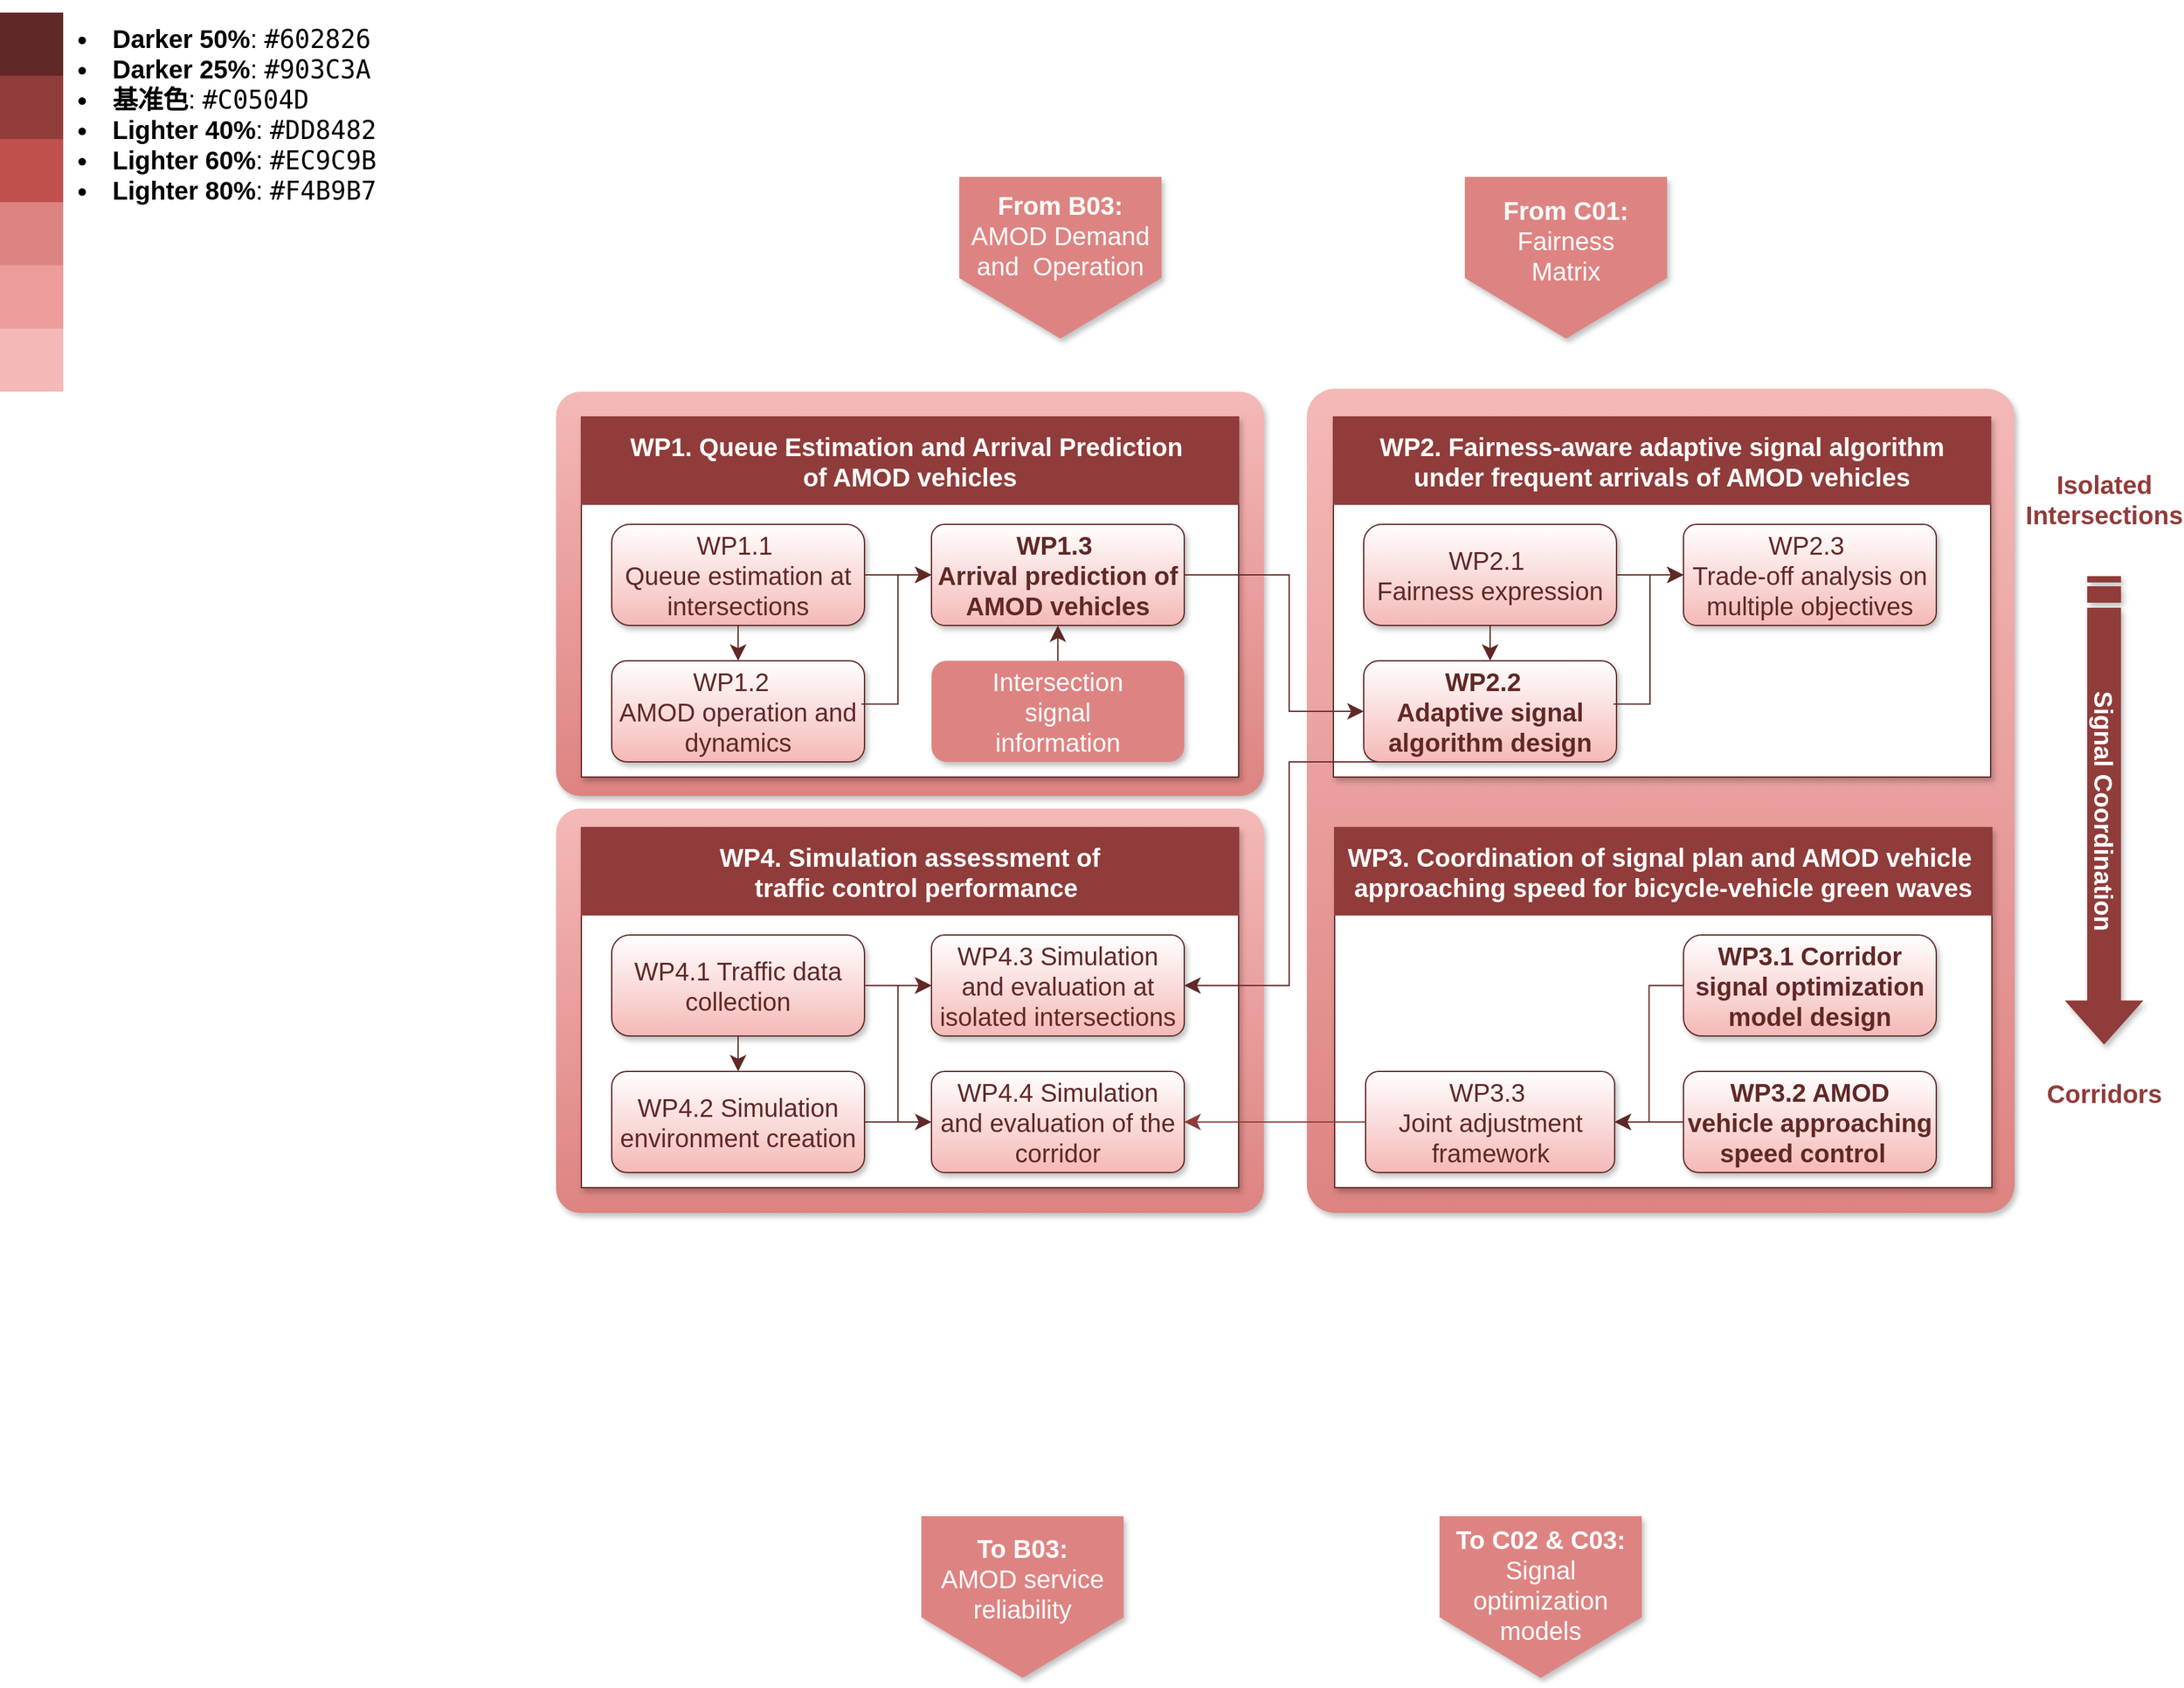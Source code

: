 <mxfile version="24.7.12">
  <diagram id="C5RBs43oDa-KdzZeNtuy" name="Page-1">
    <mxGraphModel dx="2231" dy="432" grid="1" gridSize="10" guides="1" tooltips="1" connect="1" arrows="1" fold="1" page="1" pageScale="1" pageWidth="1169" pageHeight="827" math="0" shadow="0">
      <root>
        <mxCell id="WIyWlLk6GJQsqaUBKTNV-0" />
        <object label="background" id="zRnvxChmmkFEFyJADCu1-0">
          <mxCell parent="WIyWlLk6GJQsqaUBKTNV-0" />
        </object>
        <mxCell id="zRnvxChmmkFEFyJADCu1-2" value="" style="rounded=1;whiteSpace=wrap;html=1;fillStyle=auto;fillColor=#F4B9B7;gradientColor=#DD8482;gradientDirection=south;dashed=1;strokeColor=none;shadow=1;arcSize=4;fontFamily=Arial;fontSource=https%3A%2F%2Ffonts.googleapis.com%2Fcss%3Ffamily%3DArial;" parent="zRnvxChmmkFEFyJADCu1-0" vertex="1">
          <mxGeometry x="1054" y="1157.62" width="560" height="652.38" as="geometry" />
        </mxCell>
        <mxCell id="zRnvxChmmkFEFyJADCu1-22" value="&lt;div&gt;&lt;br&gt;&lt;/div&gt;&lt;div&gt;&lt;div&gt;&lt;br&gt;&lt;/div&gt;&lt;div&gt;&lt;br&gt;&lt;/div&gt;&lt;div&gt;&lt;br&gt;&lt;/div&gt;&lt;div&gt;&lt;br&gt;&lt;/div&gt;&lt;div&gt;&lt;br&gt;&lt;/div&gt;&lt;div&gt;&lt;br&gt;&lt;/div&gt;&lt;div&gt;&lt;br&gt;&lt;/div&gt;&lt;div&gt;&lt;br&gt;&lt;/div&gt;&lt;div&gt;&lt;br&gt;&lt;/div&gt;&lt;br&gt;&lt;/div&gt;" style="rounded=0;whiteSpace=wrap;html=1;fillStyle=solid;fillColor=#FFFFFF;shadow=1;strokeColor=#602826;fontFamily=Arial;fontSource=https%3A%2F%2Ffonts.googleapis.com%2Fcss%3Ffamily%3DArial;" parent="zRnvxChmmkFEFyJADCu1-0" vertex="1">
          <mxGeometry x="1075" y="1180" width="520" height="285" as="geometry" />
        </mxCell>
        <mxCell id="zRnvxChmmkFEFyJADCu1-97" value="" style="rounded=1;whiteSpace=wrap;html=1;fillStyle=auto;fillColor=#F4B9B7;gradientColor=#DD8482;gradientDirection=south;dashed=1;strokeColor=none;shadow=1;arcSize=6;fontFamily=Arial;fontSource=https%3A%2F%2Ffonts.googleapis.com%2Fcss%3Ffamily%3DArial;" parent="zRnvxChmmkFEFyJADCu1-0" vertex="1">
          <mxGeometry x="460" y="1160" width="560" height="320" as="geometry" />
        </mxCell>
        <mxCell id="zRnvxChmmkFEFyJADCu1-23" value="&lt;div style=&quot;forced-color-adjust: none; font-style: normal; font-variant-ligatures: normal; font-variant-caps: normal; font-weight: 400; letter-spacing: normal; orphans: 2; text-align: center; text-indent: 0px; text-transform: none; widows: 2; word-spacing: 0px; -webkit-text-stroke-width: 0px; white-space: normal; text-decoration-thickness: initial; text-decoration-style: initial; text-decoration-color: initial; font-size: 20px;&quot;&gt;&lt;font style=&quot;font-size: 20px;&quot; color=&quot;#ffffff&quot;&gt;&lt;font style=&quot;font-size: 20px;&quot;&gt;&lt;b style=&quot;forced-color-adjust: none;&quot;&gt;WP2.&amp;nbsp;&lt;/b&gt;&lt;/font&gt;&lt;b style=&quot;&quot;&gt;Fairness-aware adaptive signal algorithm&lt;/b&gt;&lt;/font&gt;&lt;/div&gt;&lt;div style=&quot;font-size: 20px;&quot;&gt;&lt;b&gt;&lt;font style=&quot;font-size: 20px;&quot; color=&quot;#ffffff&quot;&gt;under frequent arrivals of AMOD vehicles&lt;/font&gt;&lt;/b&gt;&lt;/div&gt;" style="rounded=0;whiteSpace=wrap;html=1;align=center;verticalAlign=middle;fillColor=#903C3A;strokeColor=#903C3A;fontFamily=Arial;fontSource=https%3A%2F%2Ffonts.googleapis.com%2Fcss%3Ffamily%3DArial;aspect=fixed;" parent="zRnvxChmmkFEFyJADCu1-0" vertex="1">
          <mxGeometry x="1075" y="1180" width="520" height="69.15" as="geometry" />
        </mxCell>
        <mxCell id="zRnvxChmmkFEFyJADCu1-24" value="&lt;span style=&quot;font-weight: 400; font-size: 20px;&quot;&gt;&lt;font data-font-src=&quot;https://fonts.googleapis.com/css?family=Arial&quot; style=&quot;font-size: 20px;&quot;&gt;WP2.1&amp;nbsp;&lt;/font&gt;&lt;/span&gt;&lt;div style=&quot;font-size: 20px;&quot;&gt;&lt;span style=&quot;font-weight: 400; font-size: 20px;&quot;&gt;&lt;font data-font-src=&quot;https://fonts.googleapis.com/css?family=Arial&quot; style=&quot;font-size: 20px;&quot;&gt;Fairness expression&lt;/font&gt;&lt;/span&gt;&lt;/div&gt;" style="rounded=1;whiteSpace=wrap;html=1;arcSize=18;shadow=1;fontStyle=1;gradientColor=#F4B9B7;gradientDirection=south;strokeColor=#602826;fontColor=#602826;fontFamily=Arial;fontSource=https%3A%2F%2Ffonts.googleapis.com%2Fcss%3Ffamily%3DArial;fontSize=20;" parent="zRnvxChmmkFEFyJADCu1-0" vertex="1">
          <mxGeometry x="1099" y="1265" width="200" height="80" as="geometry" />
        </mxCell>
        <mxCell id="zRnvxChmmkFEFyJADCu1-25" value="WP2.2&amp;nbsp;&amp;nbsp;&lt;div style=&quot;font-size: 20px;&quot;&gt;Adaptive signal algorithm design&lt;/div&gt;" style="text;html=1;align=center;verticalAlign=middle;whiteSpace=wrap;rounded=1;strokeColor=#602826;fillColor=default;shadow=1;fontStyle=1;gradientColor=#F4B9B7;gradientDirection=south;fontColor=#602826;fontFamily=Arial;fontSource=https%3A%2F%2Ffonts.googleapis.com%2Fcss%3Ffamily%3DArial;fontSize=20;" parent="zRnvxChmmkFEFyJADCu1-0" vertex="1">
          <mxGeometry x="1099" y="1373" width="200" height="80" as="geometry" />
        </mxCell>
        <mxCell id="zRnvxChmmkFEFyJADCu1-26" value="&lt;span style=&quot;font-weight: 400; font-size: 20px;&quot;&gt;WP2.3&amp;nbsp;&lt;/span&gt;&lt;div style=&quot;font-size: 20px;&quot;&gt;&lt;span style=&quot;font-weight: 400; font-size: 20px;&quot;&gt;Trade-off analysis on multiple objectives&lt;/span&gt;&lt;/div&gt;" style="rounded=1;whiteSpace=wrap;html=1;arcSize=13;shadow=1;fontStyle=1;gradientColor=#F4B9B7;gradientDirection=south;fillColor=#FFFFFF;strokeColor=#602826;fontColor=#602826;fontFamily=Arial;fontSource=https%3A%2F%2Ffonts.googleapis.com%2Fcss%3Ffamily%3DArial;fontSize=20;" parent="zRnvxChmmkFEFyJADCu1-0" vertex="1">
          <mxGeometry x="1352" y="1265" width="200" height="80" as="geometry" />
        </mxCell>
        <mxCell id="zRnvxChmmkFEFyJADCu1-44" value="&lt;b style=&quot;font-size: 20px;&quot;&gt;Isolated Intersections&lt;/b&gt;" style="text;html=1;align=center;verticalAlign=middle;whiteSpace=wrap;rounded=0;fontColor=#903C3A;fontFamily=Arial;fontSource=https%3A%2F%2Ffonts.googleapis.com%2Fcss%3Ffamily%3DArial;fontSize=20;" parent="zRnvxChmmkFEFyJADCu1-0" vertex="1">
          <mxGeometry x="1654.77" y="1230" width="60" height="30" as="geometry" />
        </mxCell>
        <mxCell id="zRnvxChmmkFEFyJADCu1-45" value="&lt;b style=&quot;font-size: 20px;&quot;&gt;Corridors&lt;/b&gt;" style="text;html=1;align=center;verticalAlign=middle;whiteSpace=wrap;rounded=0;fontColor=#903C3A;fontFamily=Arial;fontSource=https%3A%2F%2Ffonts.googleapis.com%2Fcss%3Ffamily%3DArial;fontSize=20;" parent="zRnvxChmmkFEFyJADCu1-0" vertex="1">
          <mxGeometry x="1644.77" y="1700" width="80" height="30" as="geometry" />
        </mxCell>
        <mxCell id="zRnvxChmmkFEFyJADCu1-57" value="&lt;b style=&quot;font-size: 20px;&quot;&gt;&lt;font color=&quot;#ffffff&quot; style=&quot;font-size: 20px;&quot;&gt;Signal Coordination&lt;/font&gt;&lt;/b&gt;" style="html=1;shadow=1;dashed=0;align=center;verticalAlign=middle;shape=mxgraph.arrows2.stripedArrow;dy=0.57;dx=33.74;notch=25;rotation=90;strokeColor=#903C3A;fontFamily=Arial;fontSource=https%3A%2F%2Ffonts.googleapis.com%2Fcss%3Ffamily%3DArial;fontSize=20;fillColor=#903C3A;" parent="zRnvxChmmkFEFyJADCu1-0" vertex="1">
          <mxGeometry x="1499.995" y="1461.28" width="369.55" height="60" as="geometry" />
        </mxCell>
        <mxCell id="zRnvxChmmkFEFyJADCu1-76" value="" style="edgeStyle=orthogonalEdgeStyle;rounded=0;html=1;jettySize=auto;orthogonalLoop=1;fontSize=20;endArrow=classic;endFill=1;endSize=10;strokeWidth=1;shadow=0;labelBackgroundColor=none;entryX=0.5;entryY=0;entryDx=0;entryDy=0;strokeColor=#602826;fontFamily=Arial;fontSource=https%3A%2F%2Ffonts.googleapis.com%2Fcss%3Ffamily%3DArial;exitX=0.5;exitY=1;exitDx=0;exitDy=0;" parent="zRnvxChmmkFEFyJADCu1-0" source="zRnvxChmmkFEFyJADCu1-24" target="zRnvxChmmkFEFyJADCu1-25" edge="1">
          <mxGeometry y="10" relative="1" as="geometry">
            <mxPoint as="offset" />
            <mxPoint x="1388" y="1390" as="sourcePoint" />
            <mxPoint x="1388.04" y="1366" as="targetPoint" />
            <Array as="points" />
          </mxGeometry>
        </mxCell>
        <mxCell id="SRxlYoo3FdKlpQXrsNi6-1" value="" style="group" parent="zRnvxChmmkFEFyJADCu1-0" vertex="1" connectable="0">
          <mxGeometry x="749" y="2050" width="160" height="128" as="geometry" />
        </mxCell>
        <mxCell id="zRnvxChmmkFEFyJADCu1-40" value="" style="shape=offPageConnector;whiteSpace=wrap;html=1;rounded=0;fillColor=#DD8482;strokeColor=none;shadow=1;fontFamily=Arial;fontSource=https%3A%2F%2Ffonts.googleapis.com%2Fcss%3Ffamily%3DArial;aspect=fixed;" parent="SRxlYoo3FdKlpQXrsNi6-1" vertex="1">
          <mxGeometry width="160" height="128" as="geometry" />
        </mxCell>
        <mxCell id="zRnvxChmmkFEFyJADCu1-41" value="To B03:&lt;div style=&quot;font-size: 20px;&quot;&gt;&lt;span style=&quot;font-weight: normal; font-size: 20px;&quot;&gt;AMOD service reliability&lt;/span&gt;&lt;/div&gt;" style="text;html=1;align=center;verticalAlign=middle;whiteSpace=wrap;rounded=0;fontStyle=1;fontColor=#FFFFFF;fontFamily=Arial;fontSource=https%3A%2F%2Ffonts.googleapis.com%2Fcss%3Ffamily%3DArial;fontSize=20;" parent="SRxlYoo3FdKlpQXrsNi6-1" vertex="1">
          <mxGeometry x="5" y="31.5" width="150" height="35.44" as="geometry" />
        </mxCell>
        <mxCell id="SRxlYoo3FdKlpQXrsNi6-2" value="" style="group" parent="zRnvxChmmkFEFyJADCu1-0" vertex="1" connectable="0">
          <mxGeometry x="1159" y="2050" width="160" height="128" as="geometry" />
        </mxCell>
        <mxCell id="zRnvxChmmkFEFyJADCu1-42" value="" style="shape=offPageConnector;whiteSpace=wrap;html=1;rounded=0;fillColor=#DD8482;strokeColor=none;shadow=1;fontFamily=Arial;fontSource=https%3A%2F%2Ffonts.googleapis.com%2Fcss%3Ffamily%3DArial;aspect=fixed;" parent="SRxlYoo3FdKlpQXrsNi6-2" vertex="1">
          <mxGeometry width="160" height="128" as="geometry" />
        </mxCell>
        <mxCell id="zRnvxChmmkFEFyJADCu1-43" value="To C02 &amp;amp; C03:&lt;div style=&quot;font-size: 20px;&quot;&gt;&lt;span style=&quot;font-weight: normal; font-size: 20px;&quot;&gt;Signal optimization models&lt;/span&gt;&lt;/div&gt;" style="text;html=1;align=center;verticalAlign=middle;whiteSpace=wrap;rounded=0;fontStyle=1;fontColor=#FFFFFF;fontFamily=Arial;fontSource=https%3A%2F%2Ffonts.googleapis.com%2Fcss%3Ffamily%3DArial;fontSize=20;" parent="SRxlYoo3FdKlpQXrsNi6-2" vertex="1">
          <mxGeometry x="5" y="36.5" width="150" height="35" as="geometry" />
        </mxCell>
        <mxCell id="SRxlYoo3FdKlpQXrsNi6-3" value="" style="group" parent="zRnvxChmmkFEFyJADCu1-0" vertex="1" connectable="0">
          <mxGeometry x="779" y="990" width="160" height="128" as="geometry" />
        </mxCell>
        <mxCell id="zRnvxChmmkFEFyJADCu1-3" value="" style="shape=offPageConnector;whiteSpace=wrap;html=1;rounded=0;fillColor=#DD8482;strokeColor=none;shadow=1;fontFamily=Arial;fontSource=https%3A%2F%2Ffonts.googleapis.com%2Fcss%3Ffamily%3DArial;aspect=fixed;" parent="SRxlYoo3FdKlpQXrsNi6-3" vertex="1">
          <mxGeometry width="160" height="128" as="geometry" />
        </mxCell>
        <mxCell id="zRnvxChmmkFEFyJADCu1-4" value="From B03:&lt;div style=&quot;font-size: 20px;&quot;&gt;&lt;span style=&quot;font-weight: normal; font-size: 20px;&quot;&gt;AMOD Demand and&amp;nbsp; Operation&lt;/span&gt;&lt;/div&gt;" style="text;html=1;align=center;verticalAlign=middle;whiteSpace=wrap;rounded=0;fontStyle=1;fontColor=#FFFFFF;fontFamily=Arial;fontSource=https%3A%2F%2Ffonts.googleapis.com%2Fcss%3Ffamily%3DArial;fontSize=20;" parent="SRxlYoo3FdKlpQXrsNi6-3" vertex="1">
          <mxGeometry x="5" y="29" width="150" height="33.5" as="geometry" />
        </mxCell>
        <mxCell id="SRxlYoo3FdKlpQXrsNi6-4" value="" style="group" parent="zRnvxChmmkFEFyJADCu1-0" vertex="1" connectable="0">
          <mxGeometry x="1179" y="990" width="160" height="128" as="geometry" />
        </mxCell>
        <mxCell id="zRnvxChmmkFEFyJADCu1-5" value="" style="shape=offPageConnector;whiteSpace=wrap;html=1;rounded=0;fillColor=#DD8482;strokeColor=none;shadow=1;fontFamily=Arial;fontSource=https%3A%2F%2Ffonts.googleapis.com%2Fcss%3Ffamily%3DArial;aspect=fixed;" parent="SRxlYoo3FdKlpQXrsNi6-4" vertex="1">
          <mxGeometry width="160" height="128" as="geometry" />
        </mxCell>
        <mxCell id="zRnvxChmmkFEFyJADCu1-6" value="&lt;font data-font-src=&quot;https://fonts.googleapis.com/css?family=Arial&quot; style=&quot;font-size: 20px;&quot;&gt;From C01:&lt;/font&gt;&lt;div style=&quot;font-size: 20px;&quot;&gt;&lt;span style=&quot;font-weight: normal; font-size: 20px;&quot;&gt;&lt;font data-font-src=&quot;https://fonts.googleapis.com/css?family=Arial&quot; style=&quot;font-size: 20px;&quot;&gt;Fairness&lt;/font&gt;&lt;/span&gt;&lt;/div&gt;&lt;div style=&quot;font-size: 20px;&quot;&gt;&lt;span style=&quot;font-weight: normal; font-size: 20px;&quot;&gt;&lt;font style=&quot;font-size: 20px;&quot;&gt;Matrix&lt;/font&gt;&lt;/span&gt;&lt;/div&gt;" style="text;html=1;align=center;verticalAlign=middle;whiteSpace=wrap;rounded=0;fontStyle=1;fontColor=#FFFFFF;fontFamily=Arial;fontSource=https%3A%2F%2Ffonts.googleapis.com%2Fcss%3Ffamily%3DArial;fontSize=20;" parent="SRxlYoo3FdKlpQXrsNi6-4" vertex="1">
          <mxGeometry x="5" y="32.5" width="150" height="35" as="geometry" />
        </mxCell>
        <mxCell id="SRxlYoo3FdKlpQXrsNi6-8" value="" style="edgeStyle=orthogonalEdgeStyle;rounded=0;orthogonalLoop=1;jettySize=auto;html=1;strokeColor=#602826;endSize=10;entryX=0;entryY=0.5;entryDx=0;entryDy=0;" parent="zRnvxChmmkFEFyJADCu1-0" source="zRnvxChmmkFEFyJADCu1-24" target="zRnvxChmmkFEFyJADCu1-26" edge="1">
          <mxGeometry relative="1" as="geometry">
            <mxPoint x="1363" y="1304" as="targetPoint" />
          </mxGeometry>
        </mxCell>
        <mxCell id="sRhsCP6IzzSx_rNH7XnL-1" value="" style="edgeStyle=orthogonalEdgeStyle;rounded=0;html=1;jettySize=auto;orthogonalLoop=1;fontSize=20;endArrow=classic;endFill=1;endSize=10;strokeWidth=1;shadow=0;labelBackgroundColor=none;entryX=0;entryY=0.5;entryDx=0;entryDy=0;strokeColor=#602826;fontFamily=Arial;fontSource=https%3A%2F%2Ffonts.googleapis.com%2Fcss%3Ffamily%3DArial;exitX=0.988;exitY=0.428;exitDx=0;exitDy=0;exitPerimeter=0;" parent="zRnvxChmmkFEFyJADCu1-0" source="zRnvxChmmkFEFyJADCu1-25" target="zRnvxChmmkFEFyJADCu1-26" edge="1">
          <mxGeometry y="10" relative="1" as="geometry">
            <mxPoint as="offset" />
            <mxPoint x="1217" y="1348" as="sourcePoint" />
            <mxPoint x="1363" y="1299" as="targetPoint" />
            <Array as="points" />
          </mxGeometry>
        </mxCell>
        <mxCell id="sRhsCP6IzzSx_rNH7XnL-3" value="" style="edgeStyle=orthogonalEdgeStyle;rounded=0;html=1;jettySize=auto;orthogonalLoop=1;fontSize=20;endArrow=classic;endFill=1;endSize=10;strokeWidth=1;shadow=0;labelBackgroundColor=none;entryX=0.5;entryY=0;entryDx=0;entryDy=0;strokeColor=#903C3A;fontFamily=Arial;fontSource=https%3A%2F%2Ffonts.googleapis.com%2Fcss%3Ffamily%3DArial;exitX=0.5;exitY=1;exitDx=0;exitDy=0;" parent="zRnvxChmmkFEFyJADCu1-0" edge="1">
          <mxGeometry y="10" relative="1" as="geometry">
            <mxPoint as="offset" />
            <mxPoint x="1462" y="1673" as="sourcePoint" />
            <mxPoint x="1462" y="1710" as="targetPoint" />
            <Array as="points" />
          </mxGeometry>
        </mxCell>
        <mxCell id="sRhsCP6IzzSx_rNH7XnL-4" value="&lt;div&gt;&lt;br&gt;&lt;/div&gt;&lt;div&gt;&lt;div&gt;&lt;br&gt;&lt;/div&gt;&lt;div&gt;&lt;br&gt;&lt;/div&gt;&lt;div&gt;&lt;br&gt;&lt;/div&gt;&lt;div&gt;&lt;br&gt;&lt;/div&gt;&lt;div&gt;&lt;br&gt;&lt;/div&gt;&lt;div&gt;&lt;br&gt;&lt;/div&gt;&lt;div&gt;&lt;br&gt;&lt;/div&gt;&lt;div&gt;&lt;br&gt;&lt;/div&gt;&lt;div&gt;&lt;br&gt;&lt;/div&gt;&lt;br&gt;&lt;/div&gt;" style="rounded=0;whiteSpace=wrap;html=1;fillStyle=solid;fillColor=#FFFFFF;shadow=1;strokeColor=#602826;fontFamily=Arial;fontSource=https%3A%2F%2Ffonts.googleapis.com%2Fcss%3Ffamily%3DArial;" parent="zRnvxChmmkFEFyJADCu1-0" vertex="1">
          <mxGeometry x="1076" y="1505" width="520" height="285" as="geometry" />
        </mxCell>
        <mxCell id="sRhsCP6IzzSx_rNH7XnL-5" value="&lt;div style=&quot;forced-color-adjust: none; font-style: normal; font-variant-ligatures: normal; font-variant-caps: normal; font-weight: 400; letter-spacing: normal; orphans: 2; text-align: center; text-indent: 0px; text-transform: none; widows: 2; word-spacing: 0px; -webkit-text-stroke-width: 0px; white-space: normal; text-decoration-thickness: initial; text-decoration-style: initial; text-decoration-color: initial; font-size: 20px;&quot;&gt;&lt;div style=&quot;font-weight: 700;&quot;&gt;&lt;font style=&quot;font-size: 20px;&quot; color=&quot;#ffffff&quot;&gt;WP3.&amp;nbsp;&lt;span style=&quot;text-align: start; white-space: pre;&quot;&gt;Coordination of signal plan and AMOD vehicle &lt;/span&gt;&lt;/font&gt;&lt;/div&gt;&lt;div style=&quot;font-weight: 700;&quot;&gt;&lt;font style=&quot;font-size: 20px;&quot; color=&quot;#ffffff&quot;&gt;&lt;span style=&quot;text-align: start; white-space: pre;&quot;&gt;approaching speed for bicycle-vehicle &lt;/span&gt;&lt;/font&gt;&lt;span style=&quot;color: rgb(255, 255, 255); text-align: start; white-space: pre;&quot;&gt;green wave&lt;/span&gt;&lt;span style=&quot;color: rgb(255, 255, 255); text-align: start; white-space: pre;&quot;&gt;s&lt;/span&gt;&lt;/div&gt;&lt;/div&gt;" style="rounded=0;whiteSpace=wrap;html=1;align=center;verticalAlign=middle;fillColor=#903C3A;strokeColor=#903C3A;fontFamily=Arial;fontSource=https%3A%2F%2Ffonts.googleapis.com%2Fcss%3Ffamily%3DArial;aspect=fixed;" parent="zRnvxChmmkFEFyJADCu1-0" vertex="1">
          <mxGeometry x="1076" y="1505" width="520" height="69.15" as="geometry" />
        </mxCell>
        <mxCell id="sRhsCP6IzzSx_rNH7XnL-6" value="&lt;b style=&quot;&quot;&gt;WP3.1&amp;nbsp;&lt;span style=&quot;background-color: initial;&quot;&gt;Corridor signal optimization model design&lt;/span&gt;&lt;/b&gt;" style="rounded=1;whiteSpace=wrap;html=1;arcSize=18;shadow=1;fontStyle=1;gradientColor=#F4B9B7;gradientDirection=south;strokeColor=#602826;fontColor=#602826;fontFamily=Arial;fontSource=https%3A%2F%2Ffonts.googleapis.com%2Fcss%3Ffamily%3DArial;fontSize=20;" parent="zRnvxChmmkFEFyJADCu1-0" vertex="1">
          <mxGeometry x="1352" y="1590" width="200" height="80" as="geometry" />
        </mxCell>
        <mxCell id="sRhsCP6IzzSx_rNH7XnL-7" value="&lt;b style=&quot;&quot;&gt;&lt;font style=&quot;font-size: 20px;&quot;&gt;WP3.2 AMOD vehicle approaching speed control&amp;nbsp;&amp;nbsp;&lt;/font&gt;&lt;/b&gt;" style="text;html=1;align=center;verticalAlign=middle;whiteSpace=wrap;rounded=1;strokeColor=#602826;fillColor=default;shadow=1;fontStyle=1;gradientColor=#F4B9B7;gradientDirection=south;fontColor=#602826;fontFamily=Arial;fontSource=https%3A%2F%2Ffonts.googleapis.com%2Fcss%3Ffamily%3DArial;fontSize=20;" parent="zRnvxChmmkFEFyJADCu1-0" vertex="1">
          <mxGeometry x="1352" y="1698" width="200" height="80" as="geometry" />
        </mxCell>
        <mxCell id="sRhsCP6IzzSx_rNH7XnL-8" value="&lt;span style=&quot;font-weight: 400;&quot;&gt;&lt;font style=&quot;font-size: 20px;&quot;&gt;WP3.3&amp;nbsp;&lt;/font&gt;&lt;/span&gt;&lt;div style=&quot;&quot;&gt;&lt;span style=&quot;font-weight: 400;&quot;&gt;Joint adjustment framework&lt;/span&gt;&lt;/div&gt;" style="rounded=1;whiteSpace=wrap;html=1;arcSize=13;shadow=1;fontStyle=1;gradientColor=#F4B9B7;gradientDirection=south;fillColor=#FFFFFF;strokeColor=#602826;fontColor=#602826;fontFamily=Arial;fontSource=https%3A%2F%2Ffonts.googleapis.com%2Fcss%3Ffamily%3DArial;fontSize=20;" parent="zRnvxChmmkFEFyJADCu1-0" vertex="1">
          <mxGeometry x="1100.5" y="1698" width="197" height="80" as="geometry" />
        </mxCell>
        <mxCell id="sRhsCP6IzzSx_rNH7XnL-10" value="" style="edgeStyle=orthogonalEdgeStyle;rounded=0;orthogonalLoop=1;jettySize=auto;html=1;strokeColor=#602826;endSize=10;entryX=1;entryY=0.5;entryDx=0;entryDy=0;" parent="zRnvxChmmkFEFyJADCu1-0" source="sRhsCP6IzzSx_rNH7XnL-6" target="sRhsCP6IzzSx_rNH7XnL-8" edge="1">
          <mxGeometry relative="1" as="geometry">
            <mxPoint x="1363" y="1889" as="targetPoint" />
          </mxGeometry>
        </mxCell>
        <mxCell id="sRhsCP6IzzSx_rNH7XnL-11" value="" style="edgeStyle=orthogonalEdgeStyle;rounded=0;html=1;jettySize=auto;orthogonalLoop=1;fontSize=20;endArrow=classic;endFill=1;endSize=10;strokeWidth=1;shadow=0;labelBackgroundColor=none;entryX=1;entryY=0.5;entryDx=0;entryDy=0;strokeColor=#602826;fontFamily=Arial;fontSource=https%3A%2F%2Ffonts.googleapis.com%2Fcss%3Ffamily%3DArial;exitX=0;exitY=0.5;exitDx=0;exitDy=0;" parent="zRnvxChmmkFEFyJADCu1-0" source="sRhsCP6IzzSx_rNH7XnL-7" target="sRhsCP6IzzSx_rNH7XnL-8" edge="1">
          <mxGeometry y="10" relative="1" as="geometry">
            <mxPoint as="offset" />
            <mxPoint x="1217" y="1933" as="sourcePoint" />
            <mxPoint x="1363" y="1884" as="targetPoint" />
            <Array as="points" />
          </mxGeometry>
        </mxCell>
        <mxCell id="wY2xXW73RIS2hQM-EA6c-21" value="" style="edgeStyle=orthogonalEdgeStyle;rounded=0;html=1;jettySize=auto;orthogonalLoop=1;fontSize=20;endArrow=classic;endFill=1;endSize=10;strokeWidth=1;shadow=0;labelBackgroundColor=none;entryX=0;entryY=0.5;entryDx=0;entryDy=0;strokeColor=#903C3A;fontFamily=Arial;fontSource=https%3A%2F%2Ffonts.googleapis.com%2Fcss%3Ffamily%3DArial;exitX=1;exitY=0.5;exitDx=0;exitDy=0;" edge="1" parent="zRnvxChmmkFEFyJADCu1-0" source="wY2xXW73RIS2hQM-EA6c-25">
          <mxGeometry y="10" relative="1" as="geometry">
            <mxPoint as="offset" />
            <mxPoint x="622" y="1353" as="sourcePoint" />
            <mxPoint x="768" y="1304" as="targetPoint" />
            <Array as="points" />
          </mxGeometry>
        </mxCell>
        <mxCell id="wY2xXW73RIS2hQM-EA6c-22" value="" style="edgeStyle=orthogonalEdgeStyle;rounded=0;html=1;jettySize=auto;orthogonalLoop=1;fontSize=20;endArrow=classic;endFill=1;endSize=10;strokeWidth=1;shadow=0;labelBackgroundColor=none;entryX=0.5;entryY=0;entryDx=0;entryDy=0;strokeColor=#903C3A;fontFamily=Arial;fontSource=https%3A%2F%2Ffonts.googleapis.com%2Fcss%3Ffamily%3DArial;exitX=0.5;exitY=1;exitDx=0;exitDy=0;" edge="1" parent="zRnvxChmmkFEFyJADCu1-0">
          <mxGeometry y="10" relative="1" as="geometry">
            <mxPoint as="offset" />
            <mxPoint x="614" y="1348" as="sourcePoint" />
            <mxPoint x="614" y="1385" as="targetPoint" />
            <Array as="points" />
          </mxGeometry>
        </mxCell>
        <mxCell id="wY2xXW73RIS2hQM-EA6c-23" value="&lt;div&gt;&lt;br&gt;&lt;/div&gt;&lt;div&gt;&lt;div&gt;&lt;br&gt;&lt;/div&gt;&lt;div&gt;&lt;br&gt;&lt;/div&gt;&lt;div&gt;&lt;br&gt;&lt;/div&gt;&lt;div&gt;&lt;br&gt;&lt;/div&gt;&lt;div&gt;&lt;br&gt;&lt;/div&gt;&lt;div&gt;&lt;br&gt;&lt;/div&gt;&lt;div&gt;&lt;br&gt;&lt;/div&gt;&lt;div&gt;&lt;br&gt;&lt;/div&gt;&lt;div&gt;&lt;br&gt;&lt;/div&gt;&lt;br&gt;&lt;/div&gt;" style="rounded=0;whiteSpace=wrap;html=1;fillStyle=solid;fillColor=#FFFFFF;shadow=1;strokeColor=#602826;fontFamily=Arial;fontSource=https%3A%2F%2Ffonts.googleapis.com%2Fcss%3Ffamily%3DArial;" vertex="1" parent="zRnvxChmmkFEFyJADCu1-0">
          <mxGeometry x="480" y="1180" width="520" height="285" as="geometry" />
        </mxCell>
        <mxCell id="wY2xXW73RIS2hQM-EA6c-24" value="&lt;div style=&quot;forced-color-adjust: none; font-style: normal; font-variant-ligatures: normal; font-variant-caps: normal; font-weight: 400; letter-spacing: normal; orphans: 2; text-align: center; text-indent: 0px; text-transform: none; widows: 2; word-spacing: 0px; -webkit-text-stroke-width: 0px; white-space: normal; text-decoration-thickness: initial; text-decoration-style: initial; text-decoration-color: initial; font-size: 20px;&quot;&gt;&lt;font style=&quot;font-size: 20px;&quot; color=&quot;#ffffff&quot;&gt;&lt;font style=&quot;font-size: 20px;&quot;&gt;&lt;b style=&quot;forced-color-adjust: none;&quot;&gt;WP1.&amp;nbsp;&lt;/b&gt;&lt;/font&gt;&lt;/font&gt;&lt;b style=&quot;background-color: initial; color: rgb(255, 255, 255);&quot;&gt;&lt;font style=&quot;font-size: 20px;&quot;&gt;Queue Estimation and Arrival Prediction&amp;nbsp;&lt;/font&gt;&lt;/b&gt;&lt;/div&gt;&lt;div style=&quot;font-size: 20px;&quot;&gt;&lt;b&gt;&lt;font style=&quot;font-size: 20px;&quot; color=&quot;#ffffff&quot;&gt;of AMOD vehicles&lt;/font&gt;&lt;/b&gt;&lt;/div&gt;" style="rounded=0;whiteSpace=wrap;html=1;align=center;verticalAlign=middle;fillColor=#903C3A;strokeColor=#903C3A;fontFamily=Arial;fontSource=https%3A%2F%2Ffonts.googleapis.com%2Fcss%3Ffamily%3DArial;aspect=fixed;" vertex="1" parent="zRnvxChmmkFEFyJADCu1-0">
          <mxGeometry x="480" y="1180" width="520" height="69.15" as="geometry" />
        </mxCell>
        <mxCell id="wY2xXW73RIS2hQM-EA6c-25" value="&lt;span style=&quot;font-weight: 400;&quot;&gt;&lt;font data-font-src=&quot;https://fonts.googleapis.com/css?family=Arial&quot; style=&quot;font-size: 20px;&quot;&gt;WP1.1&amp;nbsp;&lt;/font&gt;&lt;/span&gt;&lt;div style=&quot;&quot;&gt;&lt;span style=&quot;font-weight: 400;&quot;&gt;&lt;font style=&quot;font-size: 20px;&quot;&gt;Queue estimation at intersections&lt;/font&gt;&lt;/span&gt;&lt;br&gt;&lt;/div&gt;" style="rounded=1;whiteSpace=wrap;html=1;arcSize=18;shadow=1;fontStyle=1;gradientColor=#F4B9B7;gradientDirection=south;strokeColor=#602826;fontColor=#602826;fontFamily=Arial;fontSource=https%3A%2F%2Ffonts.googleapis.com%2Fcss%3Ffamily%3DArial;fontSize=20;" vertex="1" parent="zRnvxChmmkFEFyJADCu1-0">
          <mxGeometry x="504" y="1265" width="200" height="80" as="geometry" />
        </mxCell>
        <mxCell id="wY2xXW73RIS2hQM-EA6c-26" value="&lt;span style=&quot;font-weight: 400;&quot;&gt;&lt;font style=&quot;font-size: 20px;&quot;&gt;WP1.2&amp;nbsp;&amp;nbsp;&lt;/font&gt;&lt;/span&gt;&lt;div style=&quot;&quot;&gt;&lt;span style=&quot;font-weight: 400;&quot;&gt;&lt;font style=&quot;font-size: 20px;&quot;&gt;AMOD operation and dynamics&lt;/font&gt;&lt;/span&gt;&lt;/div&gt;" style="text;html=1;align=center;verticalAlign=middle;whiteSpace=wrap;rounded=1;strokeColor=#602826;fillColor=default;shadow=1;fontStyle=1;gradientColor=#F4B9B7;gradientDirection=south;fontColor=#602826;fontFamily=Arial;fontSource=https%3A%2F%2Ffonts.googleapis.com%2Fcss%3Ffamily%3DArial;fontSize=20;" vertex="1" parent="zRnvxChmmkFEFyJADCu1-0">
          <mxGeometry x="504" y="1373" width="200" height="80" as="geometry" />
        </mxCell>
        <mxCell id="wY2xXW73RIS2hQM-EA6c-27" value="&lt;b style=&quot;&quot;&gt;&lt;font style=&quot;font-size: 20px;&quot;&gt;WP1.3&amp;nbsp;&lt;/font&gt;&lt;/b&gt;&lt;div style=&quot;font-weight: 400;&quot;&gt;&lt;b style=&quot;&quot;&gt;&lt;font style=&quot;font-size: 20px;&quot;&gt;Arrival prediction of AMOD vehicles&lt;/font&gt;&lt;/b&gt;&lt;/div&gt;" style="rounded=1;whiteSpace=wrap;html=1;arcSize=13;shadow=1;fontStyle=1;gradientColor=#F4B9B7;gradientDirection=south;fillColor=#FFFFFF;strokeColor=#602826;fontColor=#602826;fontFamily=Arial;fontSource=https%3A%2F%2Ffonts.googleapis.com%2Fcss%3Ffamily%3DArial;fontSize=20;" vertex="1" parent="zRnvxChmmkFEFyJADCu1-0">
          <mxGeometry x="757" y="1265" width="200" height="80" as="geometry" />
        </mxCell>
        <mxCell id="wY2xXW73RIS2hQM-EA6c-28" value="" style="edgeStyle=orthogonalEdgeStyle;rounded=0;html=1;jettySize=auto;orthogonalLoop=1;fontSize=20;endArrow=classic;endFill=1;endSize=10;strokeWidth=1;shadow=0;labelBackgroundColor=none;entryX=0.5;entryY=0;entryDx=0;entryDy=0;strokeColor=#602826;fontFamily=Arial;fontSource=https%3A%2F%2Ffonts.googleapis.com%2Fcss%3Ffamily%3DArial;exitX=0.5;exitY=1;exitDx=0;exitDy=0;" edge="1" parent="zRnvxChmmkFEFyJADCu1-0" source="wY2xXW73RIS2hQM-EA6c-25" target="wY2xXW73RIS2hQM-EA6c-26">
          <mxGeometry y="10" relative="1" as="geometry">
            <mxPoint as="offset" />
            <mxPoint x="793" y="1390" as="sourcePoint" />
            <mxPoint x="793.04" y="1366" as="targetPoint" />
            <Array as="points" />
          </mxGeometry>
        </mxCell>
        <mxCell id="wY2xXW73RIS2hQM-EA6c-29" value="" style="edgeStyle=orthogonalEdgeStyle;rounded=0;orthogonalLoop=1;jettySize=auto;html=1;strokeColor=#602826;endSize=10;entryX=0;entryY=0.5;entryDx=0;entryDy=0;" edge="1" parent="zRnvxChmmkFEFyJADCu1-0" source="wY2xXW73RIS2hQM-EA6c-25" target="wY2xXW73RIS2hQM-EA6c-27">
          <mxGeometry relative="1" as="geometry">
            <mxPoint x="768" y="1304" as="targetPoint" />
          </mxGeometry>
        </mxCell>
        <mxCell id="wY2xXW73RIS2hQM-EA6c-30" value="" style="edgeStyle=orthogonalEdgeStyle;rounded=0;html=1;jettySize=auto;orthogonalLoop=1;fontSize=20;endArrow=classic;endFill=1;endSize=10;strokeWidth=1;shadow=0;labelBackgroundColor=none;entryX=0;entryY=0.5;entryDx=0;entryDy=0;strokeColor=#602826;fontFamily=Arial;fontSource=https%3A%2F%2Ffonts.googleapis.com%2Fcss%3Ffamily%3DArial;exitX=0.988;exitY=0.428;exitDx=0;exitDy=0;exitPerimeter=0;" edge="1" parent="zRnvxChmmkFEFyJADCu1-0" source="wY2xXW73RIS2hQM-EA6c-26" target="wY2xXW73RIS2hQM-EA6c-27">
          <mxGeometry y="10" relative="1" as="geometry">
            <mxPoint as="offset" />
            <mxPoint x="622" y="1348" as="sourcePoint" />
            <mxPoint x="768" y="1299" as="targetPoint" />
            <Array as="points" />
          </mxGeometry>
        </mxCell>
        <mxCell id="wY2xXW73RIS2hQM-EA6c-31" value="" style="rounded=1;whiteSpace=wrap;html=1;fillStyle=auto;fillColor=#F4B9B7;gradientColor=#DD8482;gradientDirection=south;dashed=1;strokeColor=none;shadow=1;arcSize=6;fontFamily=Arial;fontSource=https%3A%2F%2Ffonts.googleapis.com%2Fcss%3Ffamily%3DArial;" vertex="1" parent="zRnvxChmmkFEFyJADCu1-0">
          <mxGeometry x="460" y="1490" width="560" height="320" as="geometry" />
        </mxCell>
        <mxCell id="wY2xXW73RIS2hQM-EA6c-32" value="" style="edgeStyle=orthogonalEdgeStyle;rounded=0;html=1;jettySize=auto;orthogonalLoop=1;fontSize=20;endArrow=classic;endFill=1;endSize=10;strokeWidth=1;shadow=0;labelBackgroundColor=none;entryX=0;entryY=0.5;entryDx=0;entryDy=0;strokeColor=#903C3A;fontFamily=Arial;fontSource=https%3A%2F%2Ffonts.googleapis.com%2Fcss%3Ffamily%3DArial;exitX=1;exitY=0.5;exitDx=0;exitDy=0;" edge="1" parent="zRnvxChmmkFEFyJADCu1-0" source="wY2xXW73RIS2hQM-EA6c-36">
          <mxGeometry y="10" relative="1" as="geometry">
            <mxPoint as="offset" />
            <mxPoint x="622" y="1678" as="sourcePoint" />
            <mxPoint x="768" y="1629" as="targetPoint" />
            <Array as="points" />
          </mxGeometry>
        </mxCell>
        <mxCell id="wY2xXW73RIS2hQM-EA6c-33" value="" style="edgeStyle=orthogonalEdgeStyle;rounded=0;html=1;jettySize=auto;orthogonalLoop=1;fontSize=20;endArrow=classic;endFill=1;endSize=10;strokeWidth=1;shadow=0;labelBackgroundColor=none;entryX=0.5;entryY=0;entryDx=0;entryDy=0;strokeColor=#903C3A;fontFamily=Arial;fontSource=https%3A%2F%2Ffonts.googleapis.com%2Fcss%3Ffamily%3DArial;exitX=0.5;exitY=1;exitDx=0;exitDy=0;" edge="1" parent="zRnvxChmmkFEFyJADCu1-0">
          <mxGeometry y="10" relative="1" as="geometry">
            <mxPoint as="offset" />
            <mxPoint x="614" y="1673" as="sourcePoint" />
            <mxPoint x="614" y="1710" as="targetPoint" />
            <Array as="points" />
          </mxGeometry>
        </mxCell>
        <mxCell id="wY2xXW73RIS2hQM-EA6c-34" value="&lt;div&gt;&lt;br&gt;&lt;/div&gt;&lt;div&gt;&lt;div&gt;&lt;br&gt;&lt;/div&gt;&lt;div&gt;&lt;br&gt;&lt;/div&gt;&lt;div&gt;&lt;br&gt;&lt;/div&gt;&lt;div&gt;&lt;br&gt;&lt;/div&gt;&lt;div&gt;&lt;br&gt;&lt;/div&gt;&lt;div&gt;&lt;br&gt;&lt;/div&gt;&lt;div&gt;&lt;br&gt;&lt;/div&gt;&lt;div&gt;&lt;br&gt;&lt;/div&gt;&lt;div&gt;&lt;br&gt;&lt;/div&gt;&lt;br&gt;&lt;/div&gt;" style="rounded=0;whiteSpace=wrap;html=1;fillStyle=solid;fillColor=#FFFFFF;shadow=1;strokeColor=#602826;fontFamily=Arial;fontSource=https%3A%2F%2Ffonts.googleapis.com%2Fcss%3Ffamily%3DArial;" vertex="1" parent="zRnvxChmmkFEFyJADCu1-0">
          <mxGeometry x="480" y="1505" width="520" height="285" as="geometry" />
        </mxCell>
        <mxCell id="wY2xXW73RIS2hQM-EA6c-35" value="&lt;div style=&quot;forced-color-adjust: none; font-style: normal; font-variant-ligatures: normal; font-variant-caps: normal; font-weight: 400; letter-spacing: normal; orphans: 2; text-align: center; text-indent: 0px; text-transform: none; widows: 2; word-spacing: 0px; -webkit-text-stroke-width: 0px; white-space: normal; text-decoration-thickness: initial; text-decoration-style: initial; text-decoration-color: initial; font-size: 20px;&quot;&gt;&lt;div style=&quot;text-align: start;&quot;&gt;&lt;font style=&quot;font-size: 20px;&quot; color=&quot;#ffffff&quot;&gt;&lt;b&gt;WP4.&amp;nbsp;&lt;span style=&quot;white-space: pre;&quot;&gt;Simulation assessment of&lt;/span&gt;&lt;/b&gt;&lt;/font&gt;&lt;/div&gt;&lt;div style=&quot;text-align: start;&quot;&gt;&lt;font style=&quot;font-size: 20px;&quot; color=&quot;#ffffff&quot;&gt;&lt;b&gt;&lt;span style=&quot;white-space: pre;&quot;&gt;     traffic control performance&lt;/span&gt;&lt;/b&gt;&lt;/font&gt;&lt;/div&gt;&lt;/div&gt;" style="rounded=0;whiteSpace=wrap;html=1;align=center;verticalAlign=middle;fillColor=#903C3A;strokeColor=#903C3A;fontFamily=Arial;fontSource=https%3A%2F%2Ffonts.googleapis.com%2Fcss%3Ffamily%3DArial;aspect=fixed;" vertex="1" parent="zRnvxChmmkFEFyJADCu1-0">
          <mxGeometry x="480" y="1505" width="520" height="69.15" as="geometry" />
        </mxCell>
        <mxCell id="wY2xXW73RIS2hQM-EA6c-36" value="&lt;div style=&quot;&quot;&gt;&lt;span style=&quot;font-weight: 400;&quot;&gt;&lt;font style=&quot;font-size: 20px;&quot;&gt;WP4.1 Traffic data collection&lt;/font&gt;&lt;/span&gt;&lt;br&gt;&lt;/div&gt;" style="rounded=1;whiteSpace=wrap;html=1;arcSize=18;shadow=1;fontStyle=1;gradientColor=#F4B9B7;gradientDirection=south;strokeColor=#602826;fontColor=#602826;fontFamily=Arial;fontSource=https%3A%2F%2Ffonts.googleapis.com%2Fcss%3Ffamily%3DArial;fontSize=20;" vertex="1" parent="zRnvxChmmkFEFyJADCu1-0">
          <mxGeometry x="504" y="1590" width="200" height="80" as="geometry" />
        </mxCell>
        <mxCell id="wY2xXW73RIS2hQM-EA6c-37" value="&lt;span style=&quot;font-weight: 400;&quot;&gt;WP4.2 Simulation environment creation&lt;/span&gt;" style="text;html=1;align=center;verticalAlign=middle;whiteSpace=wrap;rounded=1;strokeColor=#602826;fillColor=default;shadow=1;fontStyle=1;gradientColor=#F4B9B7;gradientDirection=south;fontColor=#602826;fontFamily=Arial;fontSource=https%3A%2F%2Ffonts.googleapis.com%2Fcss%3Ffamily%3DArial;fontSize=20;" vertex="1" parent="zRnvxChmmkFEFyJADCu1-0">
          <mxGeometry x="504" y="1698" width="200" height="80" as="geometry" />
        </mxCell>
        <mxCell id="wY2xXW73RIS2hQM-EA6c-38" value="&lt;font style=&quot;font-size: 20px;&quot;&gt;&lt;span style=&quot;font-weight: 400;&quot;&gt;WP4.3&amp;nbsp;&lt;/span&gt;&lt;span style=&quot;background-color: initial; font-weight: 400;&quot;&gt;Simulation and evaluation at isolated intersections&lt;/span&gt;&lt;/font&gt;" style="rounded=1;whiteSpace=wrap;html=1;arcSize=13;shadow=1;fontStyle=1;gradientColor=#F4B9B7;gradientDirection=south;fillColor=#FFFFFF;strokeColor=#602826;fontColor=#602826;fontFamily=Arial;fontSource=https%3A%2F%2Ffonts.googleapis.com%2Fcss%3Ffamily%3DArial;fontSize=20;spacingRight=1;spacingLeft=1;" vertex="1" parent="zRnvxChmmkFEFyJADCu1-0">
          <mxGeometry x="757" y="1590" width="200" height="80" as="geometry" />
        </mxCell>
        <mxCell id="wY2xXW73RIS2hQM-EA6c-39" value="" style="edgeStyle=orthogonalEdgeStyle;rounded=0;html=1;jettySize=auto;orthogonalLoop=1;fontSize=20;endArrow=classic;endFill=1;endSize=10;strokeWidth=1;shadow=0;labelBackgroundColor=none;entryX=0.5;entryY=0;entryDx=0;entryDy=0;strokeColor=#602826;fontFamily=Arial;fontSource=https%3A%2F%2Ffonts.googleapis.com%2Fcss%3Ffamily%3DArial;exitX=0.5;exitY=1;exitDx=0;exitDy=0;" edge="1" parent="zRnvxChmmkFEFyJADCu1-0" source="wY2xXW73RIS2hQM-EA6c-36" target="wY2xXW73RIS2hQM-EA6c-37">
          <mxGeometry y="10" relative="1" as="geometry">
            <mxPoint as="offset" />
            <mxPoint x="793" y="1715" as="sourcePoint" />
            <mxPoint x="793.04" y="1691" as="targetPoint" />
            <Array as="points" />
          </mxGeometry>
        </mxCell>
        <mxCell id="wY2xXW73RIS2hQM-EA6c-40" value="" style="edgeStyle=orthogonalEdgeStyle;rounded=0;orthogonalLoop=1;jettySize=auto;html=1;strokeColor=#602826;endSize=10;entryX=0;entryY=0.5;entryDx=0;entryDy=0;" edge="1" parent="zRnvxChmmkFEFyJADCu1-0" source="wY2xXW73RIS2hQM-EA6c-36" target="wY2xXW73RIS2hQM-EA6c-38">
          <mxGeometry relative="1" as="geometry">
            <mxPoint x="768" y="1629" as="targetPoint" />
          </mxGeometry>
        </mxCell>
        <mxCell id="wY2xXW73RIS2hQM-EA6c-41" value="" style="edgeStyle=orthogonalEdgeStyle;rounded=0;html=1;jettySize=auto;orthogonalLoop=1;fontSize=20;endArrow=classic;endFill=1;endSize=10;strokeWidth=1;shadow=0;labelBackgroundColor=none;entryX=0;entryY=0.5;entryDx=0;entryDy=0;strokeColor=#602826;fontFamily=Arial;fontSource=https%3A%2F%2Ffonts.googleapis.com%2Fcss%3Ffamily%3DArial;exitX=1;exitY=0.5;exitDx=0;exitDy=0;" edge="1" parent="zRnvxChmmkFEFyJADCu1-0" source="wY2xXW73RIS2hQM-EA6c-37" target="wY2xXW73RIS2hQM-EA6c-38">
          <mxGeometry y="10" relative="1" as="geometry">
            <mxPoint as="offset" />
            <mxPoint x="622" y="1673" as="sourcePoint" />
            <mxPoint x="768" y="1624" as="targetPoint" />
            <Array as="points" />
          </mxGeometry>
        </mxCell>
        <mxCell id="wY2xXW73RIS2hQM-EA6c-42" value="&lt;span style=&quot;font-weight: 400;&quot;&gt;&lt;font style=&quot;font-size: 20px;&quot;&gt;WP4.4 Simulation and evaluation of the corridor&lt;/font&gt;&lt;/span&gt;" style="rounded=1;whiteSpace=wrap;html=1;arcSize=13;shadow=1;fontStyle=1;gradientColor=#F4B9B7;gradientDirection=south;fillColor=#FFFFFF;strokeColor=#602826;fontColor=#602826;fontFamily=Arial;fontSource=https%3A%2F%2Ffonts.googleapis.com%2Fcss%3Ffamily%3DArial;fontSize=20;spacingRight=1;spacingLeft=1;" vertex="1" parent="zRnvxChmmkFEFyJADCu1-0">
          <mxGeometry x="757" y="1698" width="200" height="80" as="geometry" />
        </mxCell>
        <mxCell id="wY2xXW73RIS2hQM-EA6c-43" value="" style="edgeStyle=orthogonalEdgeStyle;rounded=0;html=1;jettySize=auto;orthogonalLoop=1;fontSize=20;endArrow=classic;endFill=1;endSize=10;strokeWidth=1;shadow=0;labelBackgroundColor=none;entryX=0;entryY=0.5;entryDx=0;entryDy=0;strokeColor=#602826;fontFamily=Arial;fontSource=https%3A%2F%2Ffonts.googleapis.com%2Fcss%3Ffamily%3DArial;exitX=1;exitY=0.5;exitDx=0;exitDy=0;" edge="1" parent="zRnvxChmmkFEFyJADCu1-0" source="wY2xXW73RIS2hQM-EA6c-37" target="wY2xXW73RIS2hQM-EA6c-42">
          <mxGeometry y="10" relative="1" as="geometry">
            <mxPoint as="offset" />
            <mxPoint x="700" y="1735" as="sourcePoint" />
            <mxPoint x="767" y="1640" as="targetPoint" />
            <Array as="points" />
          </mxGeometry>
        </mxCell>
        <mxCell id="wY2xXW73RIS2hQM-EA6c-72" value="" style="group" vertex="1" connectable="0" parent="zRnvxChmmkFEFyJADCu1-0">
          <mxGeometry x="20" y="860" width="50" height="300" as="geometry" />
        </mxCell>
        <mxCell id="wY2xXW73RIS2hQM-EA6c-73" value="" style="rounded=0;whiteSpace=wrap;html=1;fillColor=#602826;strokeColor=none;" vertex="1" parent="wY2xXW73RIS2hQM-EA6c-72">
          <mxGeometry width="50" height="50" as="geometry" />
        </mxCell>
        <mxCell id="wY2xXW73RIS2hQM-EA6c-74" value="" style="rounded=0;whiteSpace=wrap;html=1;fillColor=#903C3A;strokeColor=none;" vertex="1" parent="wY2xXW73RIS2hQM-EA6c-72">
          <mxGeometry y="50" width="50" height="50" as="geometry" />
        </mxCell>
        <mxCell id="wY2xXW73RIS2hQM-EA6c-75" value="" style="rounded=0;whiteSpace=wrap;html=1;fillColor=#C0504D;strokeColor=none;" vertex="1" parent="wY2xXW73RIS2hQM-EA6c-72">
          <mxGeometry y="100" width="50" height="50" as="geometry" />
        </mxCell>
        <mxCell id="wY2xXW73RIS2hQM-EA6c-76" value="" style="rounded=0;whiteSpace=wrap;html=1;fillColor=#DD8482;strokeColor=none;" vertex="1" parent="wY2xXW73RIS2hQM-EA6c-72">
          <mxGeometry y="150" width="50" height="50" as="geometry" />
        </mxCell>
        <mxCell id="wY2xXW73RIS2hQM-EA6c-77" value="" style="rounded=0;whiteSpace=wrap;html=1;fillColor=#EC9C9B;strokeColor=none;" vertex="1" parent="wY2xXW73RIS2hQM-EA6c-72">
          <mxGeometry y="200" width="50" height="50" as="geometry" />
        </mxCell>
        <mxCell id="wY2xXW73RIS2hQM-EA6c-78" value="" style="rounded=0;whiteSpace=wrap;html=1;fillColor=#F4B9B7;strokeColor=none;" vertex="1" parent="wY2xXW73RIS2hQM-EA6c-72">
          <mxGeometry y="250" width="50" height="50" as="geometry" />
        </mxCell>
        <mxCell id="wY2xXW73RIS2hQM-EA6c-79" value="&lt;p style=&quot;line-height: 190%;&quot;&gt;&lt;/p&gt;&lt;li style=&quot;font-size: 20px;&quot;&gt;&lt;font style=&quot;font-size: 20px;&quot;&gt;&lt;strong&gt;Darker 50%&lt;/strong&gt;: &lt;code&gt;#602826&lt;/code&gt;&lt;/font&gt;&lt;/li&gt;&lt;li style=&quot;font-size: 20px;&quot;&gt;&lt;font style=&quot;font-size: 20px;&quot;&gt;&lt;strong&gt;Darker 25%&lt;/strong&gt;: &lt;code&gt;#903C3A&lt;/code&gt;&lt;/font&gt;&lt;/li&gt;&lt;li style=&quot;font-size: 20px;&quot;&gt;&lt;font style=&quot;font-size: 20px;&quot;&gt;&lt;strong&gt;基准色&lt;/strong&gt;: &lt;code&gt;#C0504D&lt;/code&gt;&lt;/font&gt;&lt;/li&gt;&lt;li style=&quot;font-size: 20px;&quot;&gt;&lt;font style=&quot;font-size: 20px;&quot;&gt;&lt;strong&gt;Lighter 40%&lt;/strong&gt;: &lt;code&gt;#DD8482&lt;/code&gt;&lt;/font&gt;&lt;/li&gt;&lt;li style=&quot;font-size: 20px;&quot;&gt;&lt;font style=&quot;font-size: 20px;&quot;&gt;&lt;strong&gt;Lighter 60%&lt;/strong&gt;: &lt;code&gt;#EC9C9B&lt;/code&gt;&lt;/font&gt;&lt;/li&gt;&lt;li style=&quot;font-size: 20px;&quot;&gt;&lt;font style=&quot;font-size: 20px;&quot;&gt;&lt;strong&gt;Lighter 80%&lt;/strong&gt;: &lt;code&gt;#F4B9B7&lt;/code&gt;&lt;/font&gt;&lt;/li&gt;&lt;p&gt;&lt;/p&gt;" style="text;whiteSpace=wrap;html=1;" vertex="1" parent="zRnvxChmmkFEFyJADCu1-0">
          <mxGeometry x="80" y="850" width="240" height="180" as="geometry" />
        </mxCell>
        <mxCell id="wY2xXW73RIS2hQM-EA6c-81" value="&lt;font style=&quot;font-size: 20px;&quot; color=&quot;#ffffff&quot;&gt;Intersection&lt;/font&gt;&lt;div style=&quot;font-size: 20px;&quot;&gt;&lt;font style=&quot;font-size: 20px;&quot; color=&quot;#ffffff&quot;&gt;signal&lt;/font&gt;&lt;/div&gt;&lt;div style=&quot;font-size: 20px;&quot;&gt;&lt;font style=&quot;font-size: 20px;&quot; color=&quot;#ffffff&quot;&gt;information&lt;/font&gt;&lt;/div&gt;" style="rounded=1;whiteSpace=wrap;html=1;fillColor=#DD8482;strokeColor=none;shadow=1;fontFamily=Arial;fontSource=https%3A%2F%2Ffonts.googleapis.com%2Fcss%3Ffamily%3DArial;" vertex="1" parent="zRnvxChmmkFEFyJADCu1-0">
          <mxGeometry x="757" y="1373" width="200" height="80" as="geometry" />
        </mxCell>
        <mxCell id="wY2xXW73RIS2hQM-EA6c-82" value="" style="edgeStyle=orthogonalEdgeStyle;rounded=0;html=1;jettySize=auto;orthogonalLoop=1;fontSize=20;endArrow=classic;endFill=1;endSize=10;strokeWidth=1;shadow=0;labelBackgroundColor=none;entryX=0.5;entryY=1;entryDx=0;entryDy=0;strokeColor=#602826;fontFamily=Arial;fontSource=https%3A%2F%2Ffonts.googleapis.com%2Fcss%3Ffamily%3DArial;exitX=0.5;exitY=0;exitDx=0;exitDy=0;" edge="1" parent="zRnvxChmmkFEFyJADCu1-0" source="wY2xXW73RIS2hQM-EA6c-81" target="wY2xXW73RIS2hQM-EA6c-27">
          <mxGeometry y="10" relative="1" as="geometry">
            <mxPoint as="offset" />
            <mxPoint x="712" y="1417" as="sourcePoint" />
            <mxPoint x="767" y="1315" as="targetPoint" />
            <Array as="points" />
          </mxGeometry>
        </mxCell>
        <mxCell id="wY2xXW73RIS2hQM-EA6c-86" value="" style="edgeStyle=orthogonalEdgeStyle;rounded=0;orthogonalLoop=1;jettySize=auto;html=1;strokeColor=#602826;endSize=10;entryX=0;entryY=0.5;entryDx=0;entryDy=0;exitX=1;exitY=0.5;exitDx=0;exitDy=0;" edge="1" parent="zRnvxChmmkFEFyJADCu1-0" source="wY2xXW73RIS2hQM-EA6c-27" target="zRnvxChmmkFEFyJADCu1-25">
          <mxGeometry relative="1" as="geometry">
            <mxPoint x="1054" y="1322.23" as="targetPoint" />
            <mxPoint x="1001" y="1322.23" as="sourcePoint" />
            <Array as="points">
              <mxPoint x="1040" y="1305" />
              <mxPoint x="1040" y="1413" />
            </Array>
          </mxGeometry>
        </mxCell>
        <mxCell id="wY2xXW73RIS2hQM-EA6c-87" value="" style="edgeStyle=orthogonalEdgeStyle;rounded=0;orthogonalLoop=1;jettySize=auto;html=1;strokeColor=#602826;endSize=10;entryX=1;entryY=0.5;entryDx=0;entryDy=0;exitX=0.5;exitY=1;exitDx=0;exitDy=0;" edge="1" parent="zRnvxChmmkFEFyJADCu1-0" source="zRnvxChmmkFEFyJADCu1-25" target="wY2xXW73RIS2hQM-EA6c-38">
          <mxGeometry relative="1" as="geometry">
            <mxPoint x="1109" y="1423" as="targetPoint" />
            <mxPoint x="967" y="1315" as="sourcePoint" />
            <Array as="points">
              <mxPoint x="1040" y="1453" />
              <mxPoint x="1040" y="1630" />
            </Array>
          </mxGeometry>
        </mxCell>
        <mxCell id="sRhsCP6IzzSx_rNH7XnL-2" value="" style="edgeStyle=orthogonalEdgeStyle;rounded=0;html=1;jettySize=auto;orthogonalLoop=1;fontSize=20;endArrow=classic;endFill=1;endSize=10;strokeWidth=1;shadow=0;labelBackgroundColor=none;entryX=1;entryY=0.5;entryDx=0;entryDy=0;strokeColor=#903C3A;fontFamily=Arial;fontSource=https%3A%2F%2Ffonts.googleapis.com%2Fcss%3Ffamily%3DArial;exitX=0;exitY=0.5;exitDx=0;exitDy=0;" parent="zRnvxChmmkFEFyJADCu1-0" source="sRhsCP6IzzSx_rNH7XnL-8" edge="1" target="wY2xXW73RIS2hQM-EA6c-42">
          <mxGeometry y="10" relative="1" as="geometry">
            <mxPoint as="offset" />
            <mxPoint x="1559" y="1840" as="sourcePoint" />
            <mxPoint x="1370" y="2099" as="targetPoint" />
            <Array as="points" />
          </mxGeometry>
        </mxCell>
      </root>
    </mxGraphModel>
  </diagram>
</mxfile>

